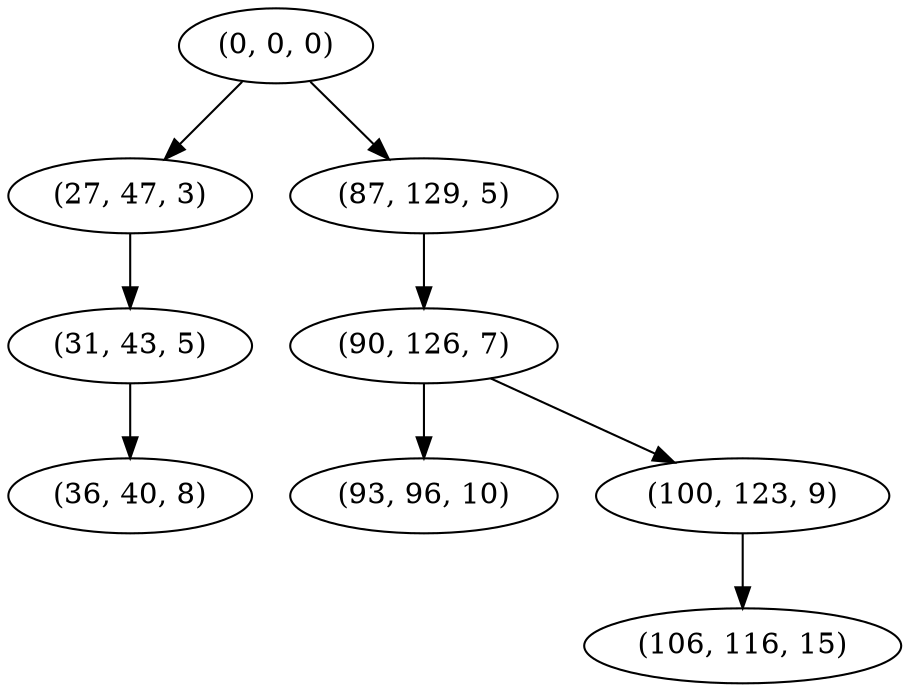 digraph tree {
    "(0, 0, 0)";
    "(27, 47, 3)";
    "(31, 43, 5)";
    "(36, 40, 8)";
    "(87, 129, 5)";
    "(90, 126, 7)";
    "(93, 96, 10)";
    "(100, 123, 9)";
    "(106, 116, 15)";
    "(0, 0, 0)" -> "(27, 47, 3)";
    "(0, 0, 0)" -> "(87, 129, 5)";
    "(27, 47, 3)" -> "(31, 43, 5)";
    "(31, 43, 5)" -> "(36, 40, 8)";
    "(87, 129, 5)" -> "(90, 126, 7)";
    "(90, 126, 7)" -> "(93, 96, 10)";
    "(90, 126, 7)" -> "(100, 123, 9)";
    "(100, 123, 9)" -> "(106, 116, 15)";
}
